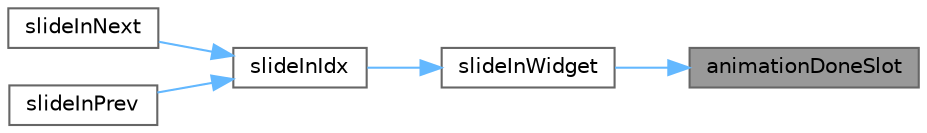 digraph "animationDoneSlot"
{
 // LATEX_PDF_SIZE
  bgcolor="transparent";
  edge [fontname=Helvetica,fontsize=10,labelfontname=Helvetica,labelfontsize=10];
  node [fontname=Helvetica,fontsize=10,shape=box,height=0.2,width=0.4];
  rankdir="RL";
  Node1 [id="Node000001",label="animationDoneSlot",height=0.2,width=0.4,color="gray40", fillcolor="grey60", style="filled", fontcolor="black",tooltip="处理动画完成事件"];
  Node1 -> Node2 [id="edge1_Node000001_Node000002",dir="back",color="steelblue1",style="solid",tooltip=" "];
  Node2 [id="Node000002",label="slideInWidget",height=0.2,width=0.4,color="grey40", fillcolor="white", style="filled",URL="$class_sliding_stacked_widget.html#a6d94b241005e412c477aa1b1a0da1b77",tooltip="滑动到指定控件页面"];
  Node2 -> Node3 [id="edge2_Node000002_Node000003",dir="back",color="steelblue1",style="solid",tooltip=" "];
  Node3 [id="Node000003",label="slideInIdx",height=0.2,width=0.4,color="grey40", fillcolor="white", style="filled",URL="$class_sliding_stacked_widget.html#a1fa9b516b8589ea014b4f589b80cc23c",tooltip="滑动到指定索引的页面"];
  Node3 -> Node4 [id="edge3_Node000003_Node000004",dir="back",color="steelblue1",style="solid",tooltip=" "];
  Node4 [id="Node000004",label="slideInNext",height=0.2,width=0.4,color="grey40", fillcolor="white", style="filled",URL="$class_sliding_stacked_widget.html#ae642f667696bbe63a40b1aa8b0bc3bf1",tooltip="滑动到下一页"];
  Node3 -> Node5 [id="edge4_Node000003_Node000005",dir="back",color="steelblue1",style="solid",tooltip=" "];
  Node5 [id="Node000005",label="slideInPrev",height=0.2,width=0.4,color="grey40", fillcolor="white", style="filled",URL="$class_sliding_stacked_widget.html#a9c1474752209751a834548b423f4284a",tooltip="滑动到上一页"];
}
